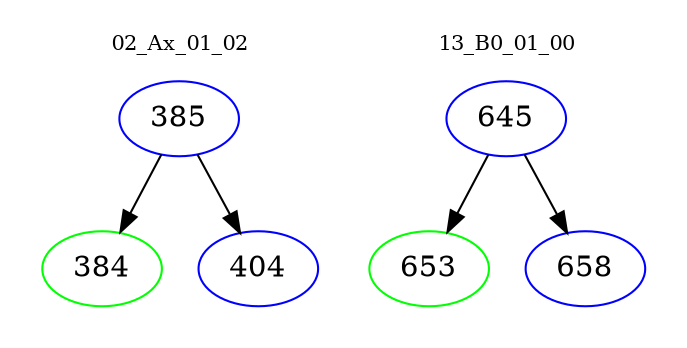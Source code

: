 digraph{
subgraph cluster_0 {
color = white
label = "02_Ax_01_02";
fontsize=10;
T0_385 [label="385", color="blue"]
T0_385 -> T0_384 [color="black"]
T0_384 [label="384", color="green"]
T0_385 -> T0_404 [color="black"]
T0_404 [label="404", color="blue"]
}
subgraph cluster_1 {
color = white
label = "13_B0_01_00";
fontsize=10;
T1_645 [label="645", color="blue"]
T1_645 -> T1_653 [color="black"]
T1_653 [label="653", color="green"]
T1_645 -> T1_658 [color="black"]
T1_658 [label="658", color="blue"]
}
}
